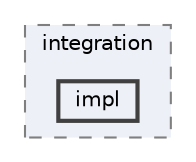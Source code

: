 digraph "repository/prm-core/src/main/java/com/sterlite/cal/prm/integration/impl"
{
 // LATEX_PDF_SIZE
  bgcolor="transparent";
  edge [fontname=Helvetica,fontsize=10,labelfontname=Helvetica,labelfontsize=10];
  node [fontname=Helvetica,fontsize=10,shape=box,height=0.2,width=0.4];
  compound=true
  subgraph clusterdir_5fe71e5103b258e407f8fa0d369ae3d4 {
    graph [ bgcolor="#edf0f7", pencolor="grey50", label="integration", fontname=Helvetica,fontsize=10 style="filled,dashed", URL="dir_5fe71e5103b258e407f8fa0d369ae3d4.html",tooltip=""]
  dir_0929720940b3f9f01c54a6ed393bd515 [label="impl", fillcolor="#edf0f7", color="grey25", style="filled,bold", URL="dir_0929720940b3f9f01c54a6ed393bd515.html",tooltip=""];
  }
}

